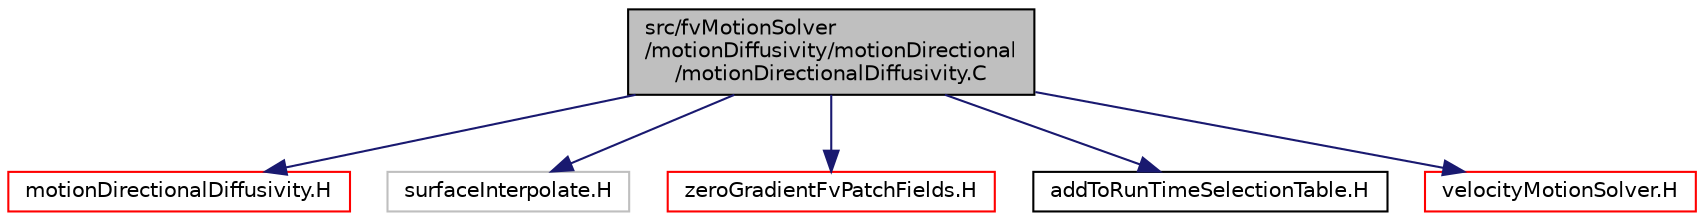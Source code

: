 digraph "src/fvMotionSolver/motionDiffusivity/motionDirectional/motionDirectionalDiffusivity.C"
{
  bgcolor="transparent";
  edge [fontname="Helvetica",fontsize="10",labelfontname="Helvetica",labelfontsize="10"];
  node [fontname="Helvetica",fontsize="10",shape=record];
  Node0 [label="src/fvMotionSolver\l/motionDiffusivity/motionDirectional\l/motionDirectionalDiffusivity.C",height=0.2,width=0.4,color="black", fillcolor="grey75", style="filled", fontcolor="black"];
  Node0 -> Node1 [color="midnightblue",fontsize="10",style="solid",fontname="Helvetica"];
  Node1 [label="motionDirectionalDiffusivity.H",height=0.2,width=0.4,color="red",URL="$a05159.html"];
  Node0 -> Node320 [color="midnightblue",fontsize="10",style="solid",fontname="Helvetica"];
  Node320 [label="surfaceInterpolate.H",height=0.2,width=0.4,color="grey75"];
  Node0 -> Node321 [color="midnightblue",fontsize="10",style="solid",fontname="Helvetica"];
  Node321 [label="zeroGradientFvPatchFields.H",height=0.2,width=0.4,color="red",URL="$a01682.html"];
  Node0 -> Node324 [color="midnightblue",fontsize="10",style="solid",fontname="Helvetica"];
  Node324 [label="addToRunTimeSelectionTable.H",height=0.2,width=0.4,color="black",URL="$a09989.html",tooltip="Macros for easy insertion into run-time selection tables. "];
  Node0 -> Node325 [color="midnightblue",fontsize="10",style="solid",fontname="Helvetica"];
  Node325 [label="velocityMotionSolver.H",height=0.2,width=0.4,color="red",URL="$a00641.html"];
}
